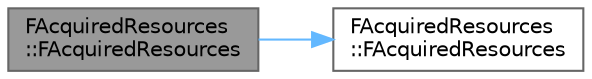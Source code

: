 digraph "FAcquiredResources::FAcquiredResources"
{
 // INTERACTIVE_SVG=YES
 // LATEX_PDF_SIZE
  bgcolor="transparent";
  edge [fontname=Helvetica,fontsize=10,labelfontname=Helvetica,labelfontsize=10];
  node [fontname=Helvetica,fontsize=10,shape=box,height=0.2,width=0.4];
  rankdir="LR";
  Node1 [id="Node000001",label="FAcquiredResources\l::FAcquiredResources",height=0.2,width=0.4,color="gray40", fillcolor="grey60", style="filled", fontcolor="black",tooltip="Copy construction is disabled."];
  Node1 -> Node2 [id="edge1_Node000001_Node000002",color="steelblue1",style="solid",tooltip=" "];
  Node2 [id="Node000002",label="FAcquiredResources\l::FAcquiredResources",height=0.2,width=0.4,color="grey40", fillcolor="white", style="filled",URL="$d0/d14/classFAcquiredResources.html#a4182c487897779d9f35ef8cfd371dd69",tooltip="Default construction."];
}
